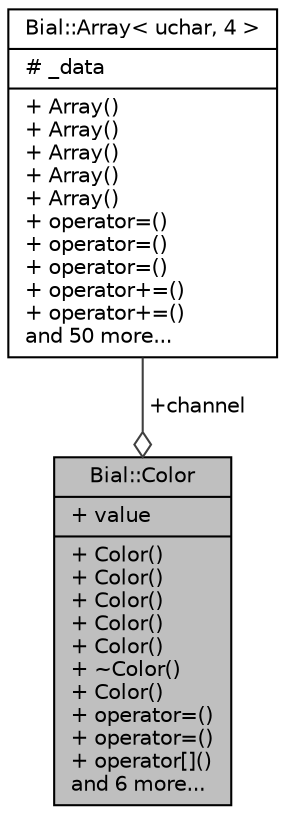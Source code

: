 digraph "Bial::Color"
{
  edge [fontname="Helvetica",fontsize="10",labelfontname="Helvetica",labelfontsize="10"];
  node [fontname="Helvetica",fontsize="10",shape=record];
  Node1 [label="{Bial::Color\n|+ value\l|+ Color()\l+ Color()\l+ Color()\l+ Color()\l+ Color()\l+ ~Color()\l+ Color()\l+ operator=()\l+ operator=()\l+ operator[]()\land 6 more...\l}",height=0.2,width=0.4,color="black", fillcolor="grey75", style="filled", fontcolor="black"];
  Node2 -> Node1 [color="grey25",fontsize="10",style="solid",label=" +channel" ,arrowhead="odiamond",fontname="Helvetica"];
  Node2 [label="{Bial::Array\< uchar, 4 \>\n|# _data\l|+ Array()\l+ Array()\l+ Array()\l+ Array()\l+ Array()\l+ operator=()\l+ operator=()\l+ operator=()\l+ operator+=()\l+ operator+=()\land 50 more...\l}",height=0.2,width=0.4,color="black", fillcolor="white", style="filled",URL="$class_bial_1_1_array.html"];
}
